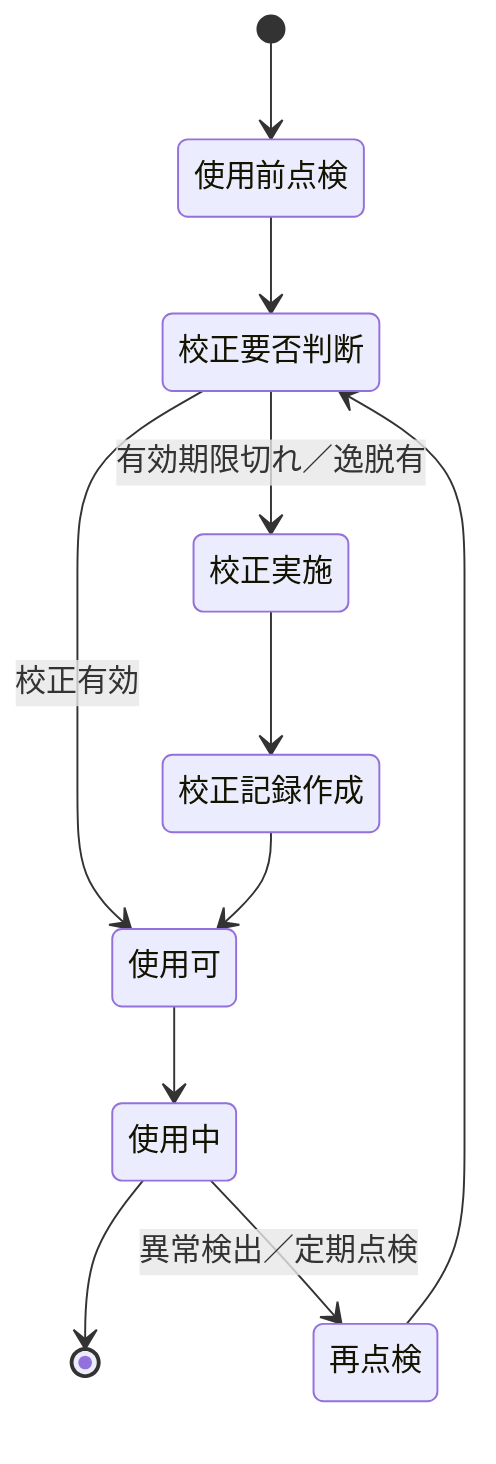 stateDiagram-v2
    [*] --> 使用前点検
    使用前点検 --> 校正要否判断
    校正要否判断 --> 校正実施 : 有効期限切れ／逸脱有
    校正要否判断 --> 使用可 : 校正有効

    校正実施 --> 校正記録作成
    校正記録作成 --> 使用可

    使用可 --> 使用中
    使用中 --> [*]

    使用中 --> 再点検 : 異常検出／定期点検
    再点検 --> 校正要否判断